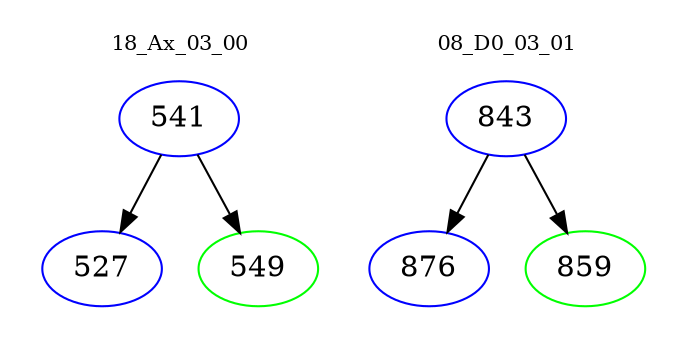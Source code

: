 digraph{
subgraph cluster_0 {
color = white
label = "18_Ax_03_00";
fontsize=10;
T0_541 [label="541", color="blue"]
T0_541 -> T0_527 [color="black"]
T0_527 [label="527", color="blue"]
T0_541 -> T0_549 [color="black"]
T0_549 [label="549", color="green"]
}
subgraph cluster_1 {
color = white
label = "08_D0_03_01";
fontsize=10;
T1_843 [label="843", color="blue"]
T1_843 -> T1_876 [color="black"]
T1_876 [label="876", color="blue"]
T1_843 -> T1_859 [color="black"]
T1_859 [label="859", color="green"]
}
}
